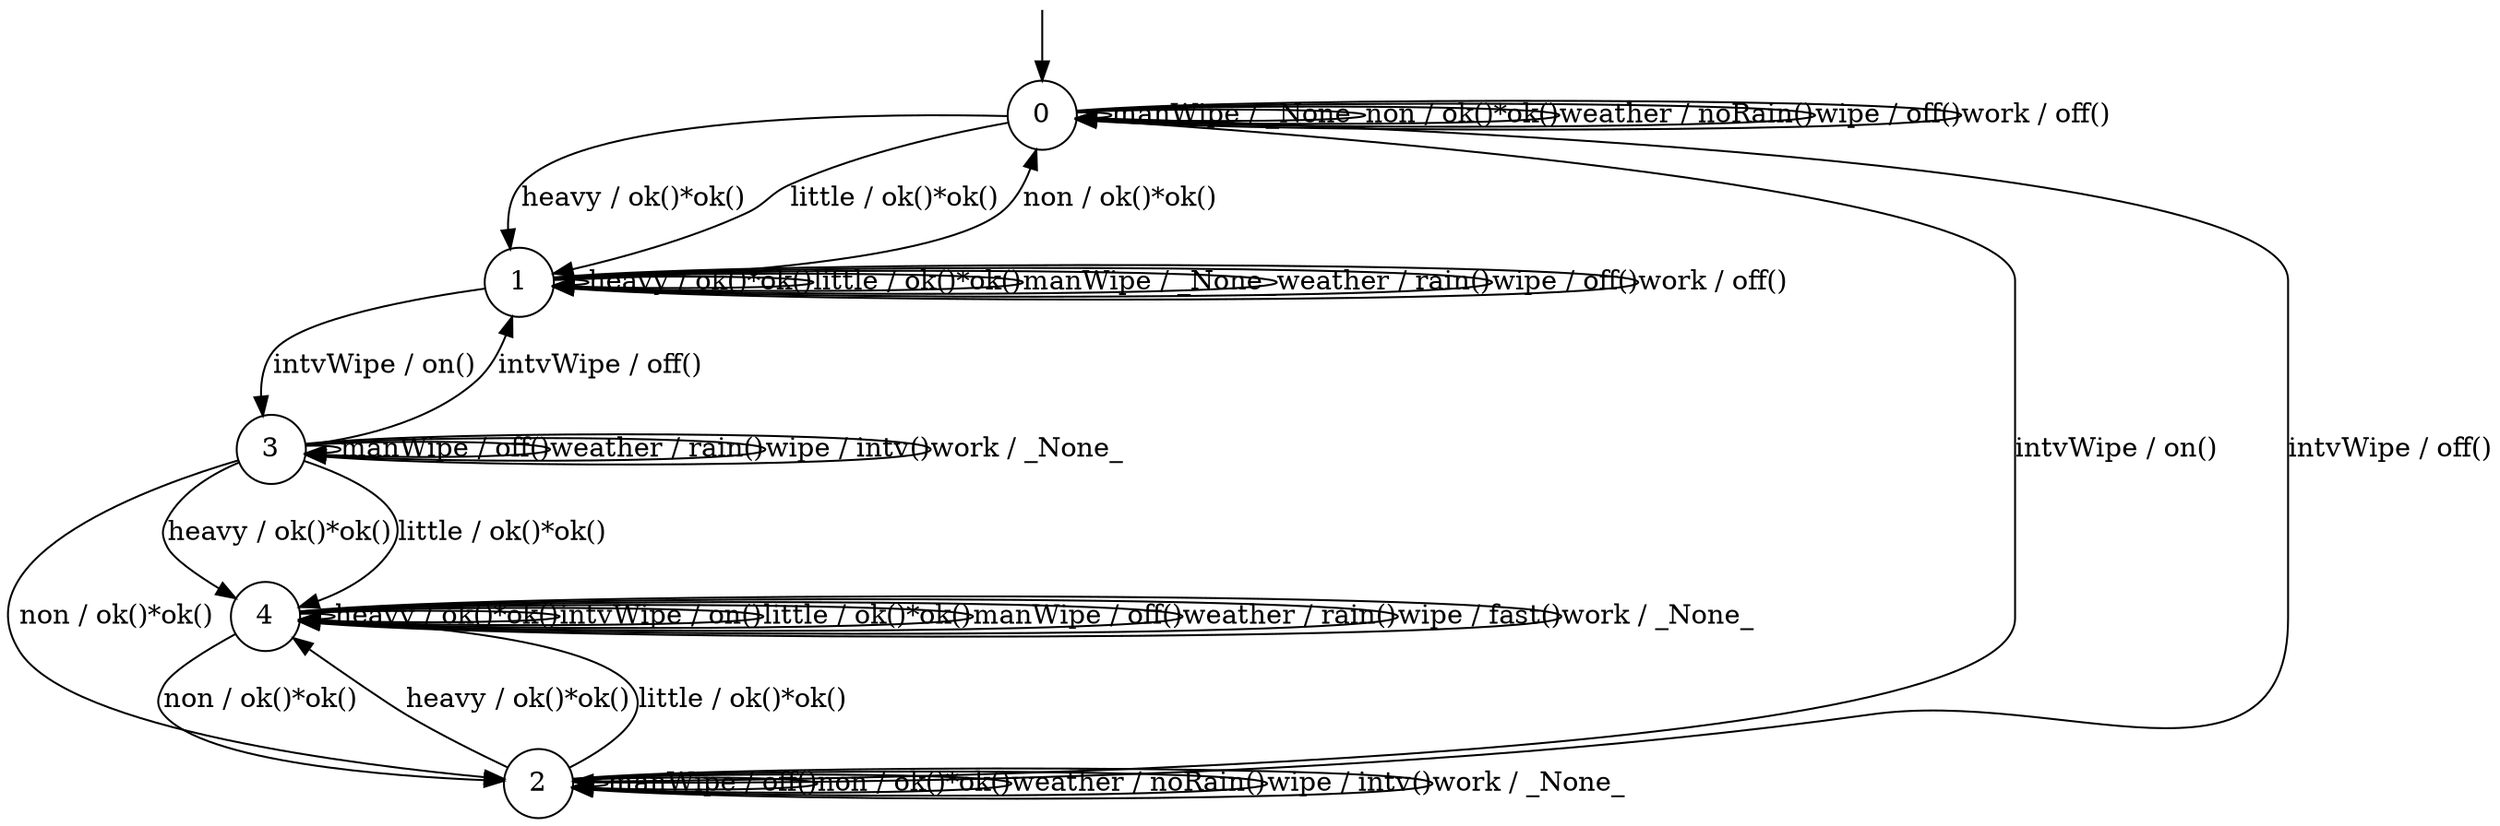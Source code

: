 digraph g {

	s0 [shape="circle" label="0"];
	s1 [shape="circle" label="1"];
	s2 [shape="circle" label="2"];
	s3 [shape="circle" label="3"];
	s4 [shape="circle" label="4"];
	s0 -> s1 [label="heavy / ok()*ok()"];
	s0 -> s2 [label="intvWipe / on()"];
	s0 -> s1 [label="little / ok()*ok()"];
	s0 -> s0 [label="manWipe / _None_"];
	s0 -> s0 [label="non / ok()*ok()"];
	s0 -> s0 [label="weather / noRain()"];
	s0 -> s0 [label="wipe / off()"];
	s0 -> s0 [label="work / off()"];
	s1 -> s1 [label="heavy / ok()*ok()"];
	s1 -> s3 [label="intvWipe / on()"];
	s1 -> s1 [label="little / ok()*ok()"];
	s1 -> s1 [label="manWipe / _None_"];
	s1 -> s0 [label="non / ok()*ok()"];
	s1 -> s1 [label="weather / rain()"];
	s1 -> s1 [label="wipe / off()"];
	s1 -> s1 [label="work / off()"];
	s2 -> s4 [label="heavy / ok()*ok()"];
	s2 -> s0 [label="intvWipe / off()"];
	s2 -> s4 [label="little / ok()*ok()"];
	s2 -> s2 [label="manWipe / off()"];
	s2 -> s2 [label="non / ok()*ok()"];
	s2 -> s2 [label="weather / noRain()"];
	s2 -> s2 [label="wipe / intv()"];
	s2 -> s2 [label="work / _None_"];
	s3 -> s4 [label="heavy / ok()*ok()"];
	s3 -> s1 [label="intvWipe / off()"];
	s3 -> s4 [label="little / ok()*ok()"];
	s3 -> s3 [label="manWipe / off()"];
	s3 -> s2 [label="non / ok()*ok()"];
	s3 -> s3 [label="weather / rain()"];
	s3 -> s3 [label="wipe / intv()"];
	s3 -> s3 [label="work / _None_"];
	s4 -> s4 [label="heavy / ok()*ok()"];
	s4 -> s4 [label="intvWipe / on()"];
	s4 -> s4 [label="little / ok()*ok()"];
	s4 -> s4 [label="manWipe / off()"];
	s4 -> s2 [label="non / ok()*ok()"];
	s4 -> s4 [label="weather / rain()"];
	s4 -> s4 [label="wipe / fast()"];
	s4 -> s4 [label="work / _None_"];

__start0 [label="" shape="none" width="0" height="0"];
__start0 -> s0;

}
